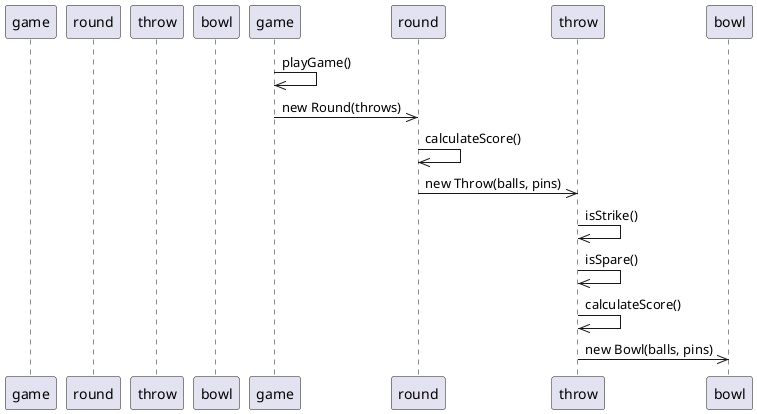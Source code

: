 @startuml
participant game as Game
participant round as Round
participant throw as Throw
participant bowl as Bowl

game ->> game: playGame()
game ->> round: new Round(throws)
round ->> round: calculateScore()
round ->> throw: new Throw(balls, pins)
throw ->> throw: isStrike()
throw ->> throw: isSpare()
throw ->> throw: calculateScore()
throw ->> bowl: new Bowl(balls, pins)
@enduml